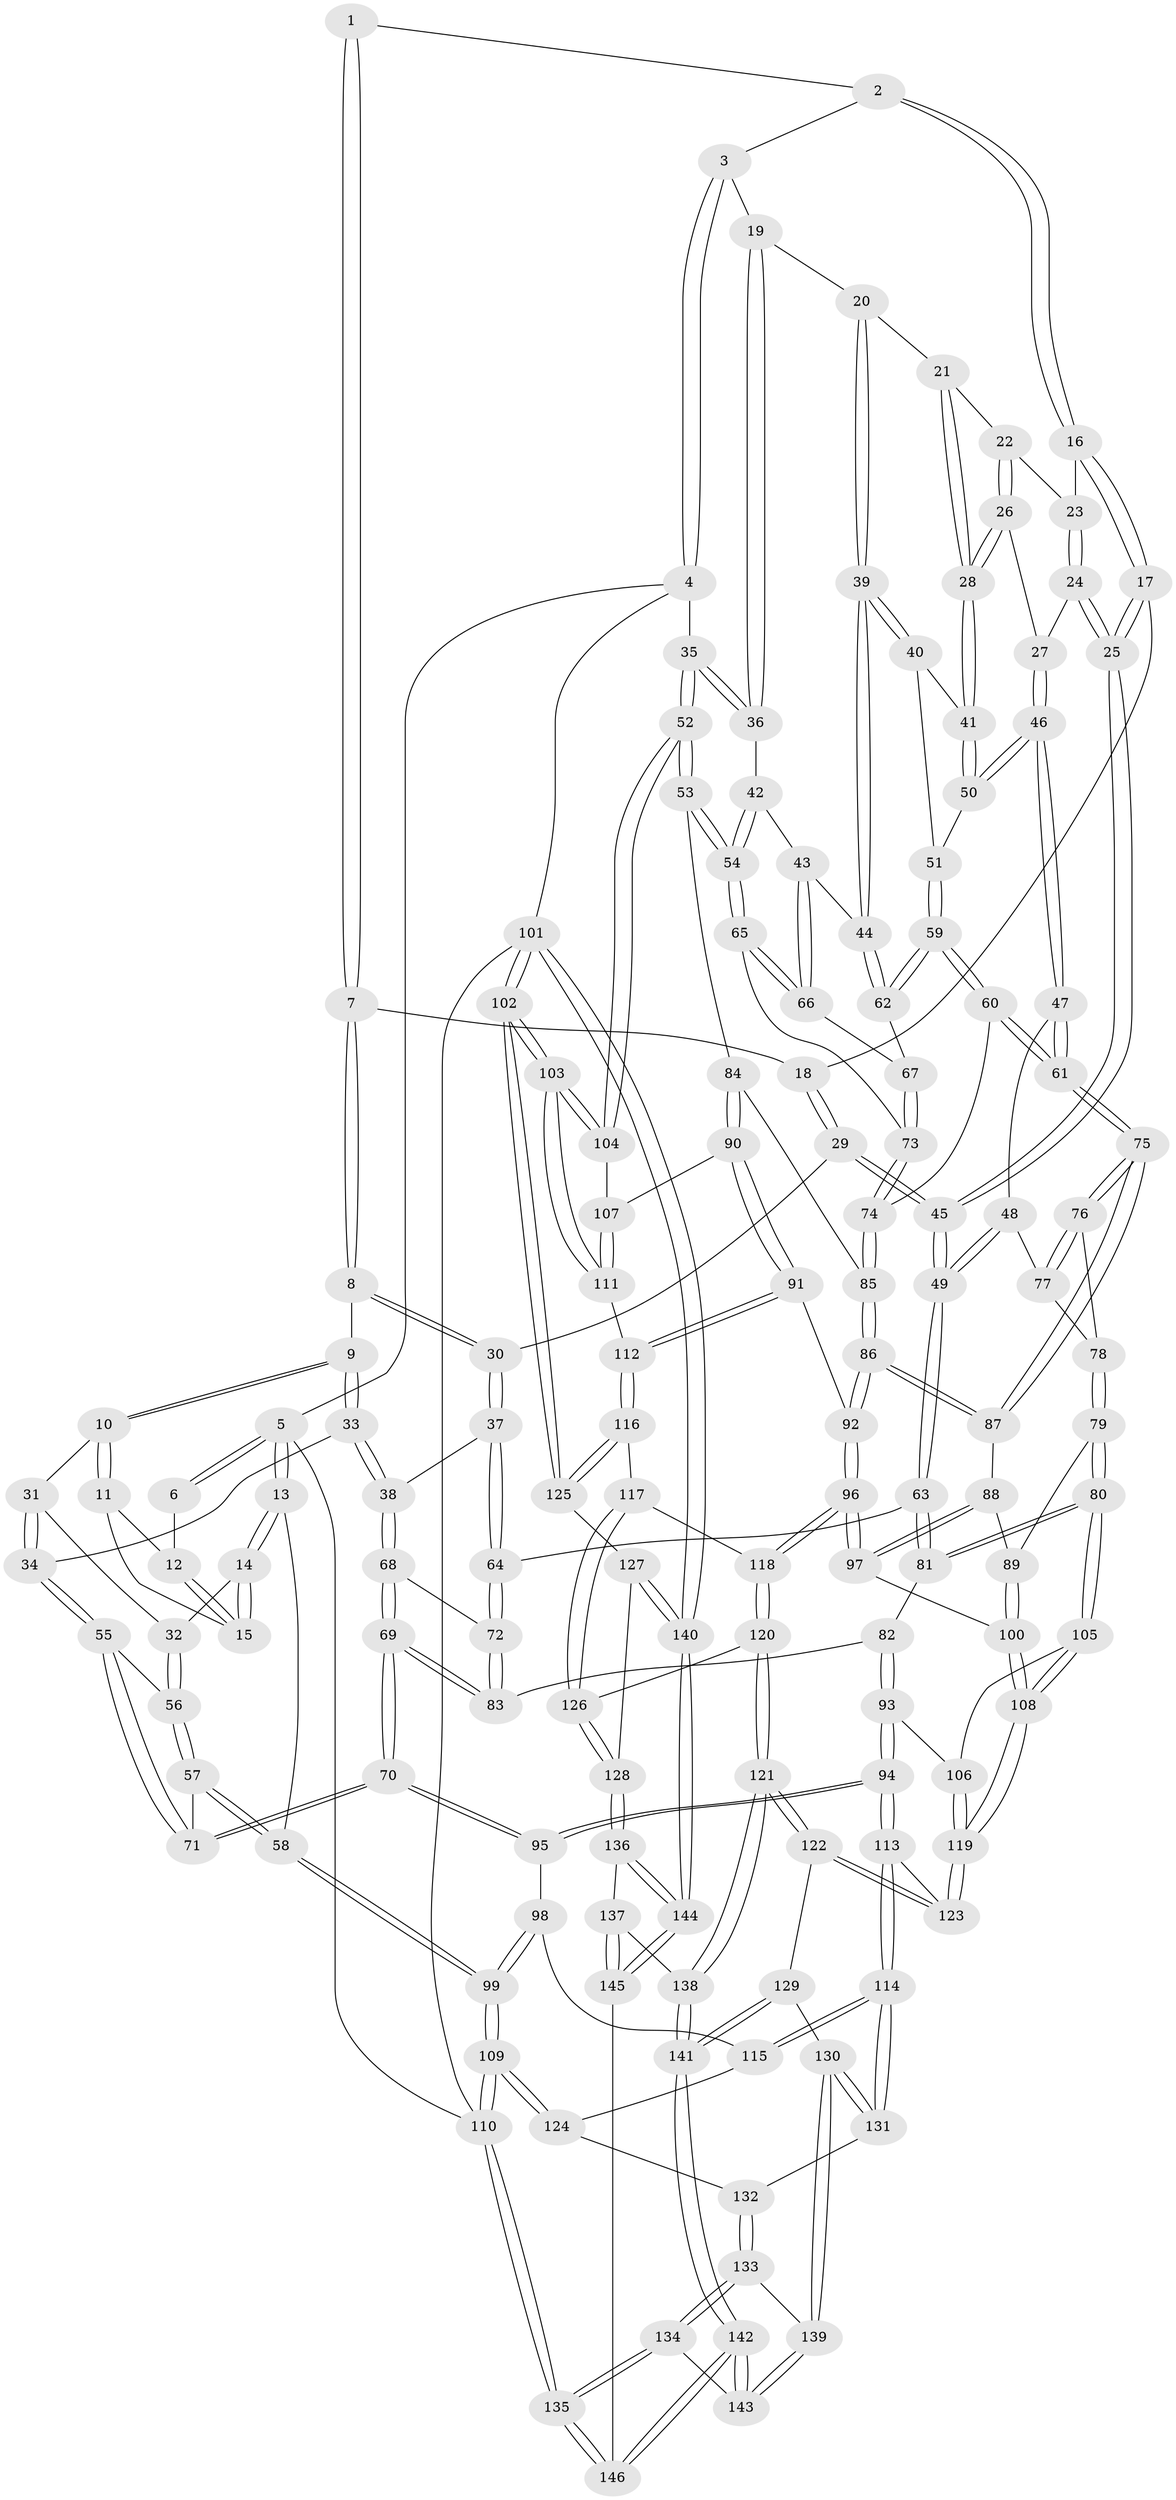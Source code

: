 // Generated by graph-tools (version 1.1) at 2025/27/03/09/25 03:27:03]
// undirected, 146 vertices, 362 edges
graph export_dot {
graph [start="1"]
  node [color=gray90,style=filled];
  1 [pos="+0.2981351817146263+0"];
  2 [pos="+0.6241931766120765+0"];
  3 [pos="+1+0"];
  4 [pos="+1+0"];
  5 [pos="+0+0"];
  6 [pos="+0.1487351365972686+0"];
  7 [pos="+0.3253906514075556+0.04786595260214924"];
  8 [pos="+0.24174844202557297+0.09717505600007813"];
  9 [pos="+0.23110385472340733+0.09685909194884681"];
  10 [pos="+0.19023938582761613+0.07554993345322869"];
  11 [pos="+0.17488325606514146+0.042803260200720124"];
  12 [pos="+0.1400018823557488+0"];
  13 [pos="+0+0.14802063474562807"];
  14 [pos="+0+0.13051331666252725"];
  15 [pos="+0.045366429475088586+0.07166138537242087"];
  16 [pos="+0.623527618755727+0"];
  17 [pos="+0.5136130575432795+0.07220985644706397"];
  18 [pos="+0.3257980890723082+0.048145915038368375"];
  19 [pos="+0.862253114023839+0.0873985124141866"];
  20 [pos="+0.8322773134475447+0.09845426021005317"];
  21 [pos="+0.7746842708858165+0.056298478064495165"];
  22 [pos="+0.7373730896284082+0.028006546828717227"];
  23 [pos="+0.6342159829611342+0"];
  24 [pos="+0.6564890705189962+0.1359717778733414"];
  25 [pos="+0.5145165522060695+0.10360327383323198"];
  26 [pos="+0.6944812595425254+0.15657339616673902"];
  27 [pos="+0.6866821668960741+0.15888883431414444"];
  28 [pos="+0.7322032694646478+0.17552892291911462"];
  29 [pos="+0.36788452330092414+0.17327397331883534"];
  30 [pos="+0.30358263570940297+0.21228501949577136"];
  31 [pos="+0.13582240459715078+0.11808937587510716"];
  32 [pos="+0+0.1309029205080312"];
  33 [pos="+0.1764435107037522+0.23009747995628682"];
  34 [pos="+0.16376000152341985+0.2328120399668106"];
  35 [pos="+1+0.04461056709459408"];
  36 [pos="+0.9581175774461919+0.13060926231379638"];
  37 [pos="+0.296188719258476+0.22899461221015607"];
  38 [pos="+0.25797237516381694+0.2512596528045776"];
  39 [pos="+0.8087750199355732+0.19767448667648477"];
  40 [pos="+0.7641327962208552+0.18674129686875848"];
  41 [pos="+0.7337424548173347+0.176352637303014"];
  42 [pos="+0.9206023941557706+0.20120989013606716"];
  43 [pos="+0.8513849711009109+0.2290898994509145"];
  44 [pos="+0.8164249358779477+0.21603375048511592"];
  45 [pos="+0.4976355878836883+0.18953515717300903"];
  46 [pos="+0.6259168576662631+0.23746234642667643"];
  47 [pos="+0.6214363475740506+0.24015638000912892"];
  48 [pos="+0.5628159292155847+0.2532489860461532"];
  49 [pos="+0.5160229449460477+0.24624553022111645"];
  50 [pos="+0.6973095080885107+0.24513645387157054"];
  51 [pos="+0.7016761584959773+0.24692976614591045"];
  52 [pos="+1+0.38601193730987016"];
  53 [pos="+1+0.3722039173606424"];
  54 [pos="+1+0.3721054416123976"];
  55 [pos="+0.1564419111584985+0.23711719756380675"];
  56 [pos="+0.11607119451741582+0.23864892661126338"];
  57 [pos="+0.061344395979247505+0.31015954011676705"];
  58 [pos="+0+0.361824994514033"];
  59 [pos="+0.7661320544866849+0.28937129483821317"];
  60 [pos="+0.7497421864818365+0.3461404434651755"];
  61 [pos="+0.7424417673472369+0.3520153229668353"];
  62 [pos="+0.7820109368386824+0.2684387684122311"];
  63 [pos="+0.5054998768836372+0.2649883971043015"];
  64 [pos="+0.3736699327927957+0.30219244060014033"];
  65 [pos="+0.936118124424584+0.3196951667739261"];
  66 [pos="+0.8752079913480947+0.266121480668582"];
  67 [pos="+0.8481822622723256+0.3197136682832155"];
  68 [pos="+0.2574819365154075+0.2806566876976632"];
  69 [pos="+0.22499053368985206+0.43154912756310254"];
  70 [pos="+0.19485139824178643+0.45318679511245635"];
  71 [pos="+0.1771727316098313+0.419093110887792"];
  72 [pos="+0.34938563729500266+0.34967598871589084"];
  73 [pos="+0.8398206871247685+0.3633464353478917"];
  74 [pos="+0.8360190944520535+0.3669471100183952"];
  75 [pos="+0.728794825913611+0.3720704041399958"];
  76 [pos="+0.7268306697444618+0.3719173680396081"];
  77 [pos="+0.6223400588073089+0.3301105930826894"];
  78 [pos="+0.612027703863104+0.40447247337990566"];
  79 [pos="+0.5441682804513717+0.4731815083214328"];
  80 [pos="+0.518257840746212+0.478716056307807"];
  81 [pos="+0.49763574742451794+0.44905663128723233"];
  82 [pos="+0.3896601288269808+0.4326187092448528"];
  83 [pos="+0.33396404902109916+0.40471918900758863"];
  84 [pos="+0.8923639523942521+0.44046345926387165"];
  85 [pos="+0.8705428260492974+0.4369466576570806"];
  86 [pos="+0.7891069994049497+0.49073794573012913"];
  87 [pos="+0.7318844684404971+0.43918796468732724"];
  88 [pos="+0.7047061264328971+0.4560229077893885"];
  89 [pos="+0.6419146606445203+0.485766521386028"];
  90 [pos="+0.9055558201526147+0.5726410058637914"];
  91 [pos="+0.8638518451191001+0.590203881569173"];
  92 [pos="+0.7978126673929714+0.5807799595713112"];
  93 [pos="+0.31968959290869625+0.6013504729709139"];
  94 [pos="+0.3138634540497998+0.6046865077247907"];
  95 [pos="+0.18288529816785418+0.4804943880505731"];
  96 [pos="+0.7424902278303874+0.6266822141341422"];
  97 [pos="+0.7098991437207341+0.6123246680908"];
  98 [pos="+0.11684802771517164+0.5146551900440895"];
  99 [pos="+0+0.5343830947231629"];
  100 [pos="+0.7078555358730951+0.611601463950498"];
  101 [pos="+1+1"];
  102 [pos="+1+1"];
  103 [pos="+1+0.7324915299608413"];
  104 [pos="+1+0.47904240603673426"];
  105 [pos="+0.513253313575677+0.5097918750369951"];
  106 [pos="+0.32896477678570385+0.5985084303352352"];
  107 [pos="+0.9648237385652058+0.5723621814833819"];
  108 [pos="+0.5447606124692773+0.6206572553435723"];
  109 [pos="+0+0.7507961056618163"];
  110 [pos="+0+1"];
  111 [pos="+0.9520310332450914+0.7067641150150105"];
  112 [pos="+0.9068913483797983+0.72566306752147"];
  113 [pos="+0.3111715402032043+0.7206527125523172"];
  114 [pos="+0.3039932343425012+0.7374982013522592"];
  115 [pos="+0.15365399113439918+0.6812450258838958"];
  116 [pos="+0.8948528317843447+0.7436893295755612"];
  117 [pos="+0.8520854015771435+0.7509176212796844"];
  118 [pos="+0.7439308147084124+0.7018366328672825"];
  119 [pos="+0.5338502685024332+0.6544991472282559"];
  120 [pos="+0.686597913612006+0.7741195530462106"];
  121 [pos="+0.605986295662156+0.8463305560533835"];
  122 [pos="+0.5818203290455942+0.8269859667016747"];
  123 [pos="+0.5319164199220989+0.6655624413041672"];
  124 [pos="+0.055272859788914254+0.7611397267160892"];
  125 [pos="+0.9343678728450725+0.8141679961633557"];
  126 [pos="+0.8229468992852631+0.8266510905041305"];
  127 [pos="+0.8776629867265586+0.8654466422518637"];
  128 [pos="+0.8239935450570999+0.8681984228665224"];
  129 [pos="+0.4600210541853589+0.8290337231396491"];
  130 [pos="+0.30742305344168763+0.7605125690540181"];
  131 [pos="+0.30445348409432604+0.7514202269353908"];
  132 [pos="+0.11572169217291224+0.8023162301972973"];
  133 [pos="+0.15343261004605574+0.9010393337648531"];
  134 [pos="+0.10700872028917903+0.988383048888959"];
  135 [pos="+0+1"];
  136 [pos="+0.8173536483637635+0.87640156390152"];
  137 [pos="+0.6394029110410259+0.9276277980591146"];
  138 [pos="+0.6131891997279116+0.8720117507487946"];
  139 [pos="+0.28315841727880076+0.8526761250281932"];
  140 [pos="+1+1"];
  141 [pos="+0.36038634638073597+0.994046555520689"];
  142 [pos="+0.35386166909393285+1"];
  143 [pos="+0.31251911085616263+0.9314963109653639"];
  144 [pos="+1+1"];
  145 [pos="+0.6609557805225224+1"];
  146 [pos="+0.3542485147249799+1"];
  1 -- 2;
  1 -- 7;
  1 -- 7;
  2 -- 3;
  2 -- 16;
  2 -- 16;
  3 -- 4;
  3 -- 4;
  3 -- 19;
  4 -- 5;
  4 -- 35;
  4 -- 101;
  5 -- 6;
  5 -- 6;
  5 -- 13;
  5 -- 13;
  5 -- 110;
  6 -- 12;
  7 -- 8;
  7 -- 8;
  7 -- 18;
  8 -- 9;
  8 -- 30;
  8 -- 30;
  9 -- 10;
  9 -- 10;
  9 -- 33;
  9 -- 33;
  10 -- 11;
  10 -- 11;
  10 -- 31;
  11 -- 12;
  11 -- 15;
  12 -- 15;
  12 -- 15;
  13 -- 14;
  13 -- 14;
  13 -- 58;
  14 -- 15;
  14 -- 15;
  14 -- 32;
  16 -- 17;
  16 -- 17;
  16 -- 23;
  17 -- 18;
  17 -- 25;
  17 -- 25;
  18 -- 29;
  18 -- 29;
  19 -- 20;
  19 -- 36;
  19 -- 36;
  20 -- 21;
  20 -- 39;
  20 -- 39;
  21 -- 22;
  21 -- 28;
  21 -- 28;
  22 -- 23;
  22 -- 26;
  22 -- 26;
  23 -- 24;
  23 -- 24;
  24 -- 25;
  24 -- 25;
  24 -- 27;
  25 -- 45;
  25 -- 45;
  26 -- 27;
  26 -- 28;
  26 -- 28;
  27 -- 46;
  27 -- 46;
  28 -- 41;
  28 -- 41;
  29 -- 30;
  29 -- 45;
  29 -- 45;
  30 -- 37;
  30 -- 37;
  31 -- 32;
  31 -- 34;
  31 -- 34;
  32 -- 56;
  32 -- 56;
  33 -- 34;
  33 -- 38;
  33 -- 38;
  34 -- 55;
  34 -- 55;
  35 -- 36;
  35 -- 36;
  35 -- 52;
  35 -- 52;
  36 -- 42;
  37 -- 38;
  37 -- 64;
  37 -- 64;
  38 -- 68;
  38 -- 68;
  39 -- 40;
  39 -- 40;
  39 -- 44;
  39 -- 44;
  40 -- 41;
  40 -- 51;
  41 -- 50;
  41 -- 50;
  42 -- 43;
  42 -- 54;
  42 -- 54;
  43 -- 44;
  43 -- 66;
  43 -- 66;
  44 -- 62;
  44 -- 62;
  45 -- 49;
  45 -- 49;
  46 -- 47;
  46 -- 47;
  46 -- 50;
  46 -- 50;
  47 -- 48;
  47 -- 61;
  47 -- 61;
  48 -- 49;
  48 -- 49;
  48 -- 77;
  49 -- 63;
  49 -- 63;
  50 -- 51;
  51 -- 59;
  51 -- 59;
  52 -- 53;
  52 -- 53;
  52 -- 104;
  52 -- 104;
  53 -- 54;
  53 -- 54;
  53 -- 84;
  54 -- 65;
  54 -- 65;
  55 -- 56;
  55 -- 71;
  55 -- 71;
  56 -- 57;
  56 -- 57;
  57 -- 58;
  57 -- 58;
  57 -- 71;
  58 -- 99;
  58 -- 99;
  59 -- 60;
  59 -- 60;
  59 -- 62;
  59 -- 62;
  60 -- 61;
  60 -- 61;
  60 -- 74;
  61 -- 75;
  61 -- 75;
  62 -- 67;
  63 -- 64;
  63 -- 81;
  63 -- 81;
  64 -- 72;
  64 -- 72;
  65 -- 66;
  65 -- 66;
  65 -- 73;
  66 -- 67;
  67 -- 73;
  67 -- 73;
  68 -- 69;
  68 -- 69;
  68 -- 72;
  69 -- 70;
  69 -- 70;
  69 -- 83;
  69 -- 83;
  70 -- 71;
  70 -- 71;
  70 -- 95;
  70 -- 95;
  72 -- 83;
  72 -- 83;
  73 -- 74;
  73 -- 74;
  74 -- 85;
  74 -- 85;
  75 -- 76;
  75 -- 76;
  75 -- 87;
  75 -- 87;
  76 -- 77;
  76 -- 77;
  76 -- 78;
  77 -- 78;
  78 -- 79;
  78 -- 79;
  79 -- 80;
  79 -- 80;
  79 -- 89;
  80 -- 81;
  80 -- 81;
  80 -- 105;
  80 -- 105;
  81 -- 82;
  82 -- 83;
  82 -- 93;
  82 -- 93;
  84 -- 85;
  84 -- 90;
  84 -- 90;
  85 -- 86;
  85 -- 86;
  86 -- 87;
  86 -- 87;
  86 -- 92;
  86 -- 92;
  87 -- 88;
  88 -- 89;
  88 -- 97;
  88 -- 97;
  89 -- 100;
  89 -- 100;
  90 -- 91;
  90 -- 91;
  90 -- 107;
  91 -- 92;
  91 -- 112;
  91 -- 112;
  92 -- 96;
  92 -- 96;
  93 -- 94;
  93 -- 94;
  93 -- 106;
  94 -- 95;
  94 -- 95;
  94 -- 113;
  94 -- 113;
  95 -- 98;
  96 -- 97;
  96 -- 97;
  96 -- 118;
  96 -- 118;
  97 -- 100;
  98 -- 99;
  98 -- 99;
  98 -- 115;
  99 -- 109;
  99 -- 109;
  100 -- 108;
  100 -- 108;
  101 -- 102;
  101 -- 102;
  101 -- 140;
  101 -- 140;
  101 -- 110;
  102 -- 103;
  102 -- 103;
  102 -- 125;
  102 -- 125;
  103 -- 104;
  103 -- 104;
  103 -- 111;
  103 -- 111;
  104 -- 107;
  105 -- 106;
  105 -- 108;
  105 -- 108;
  106 -- 119;
  106 -- 119;
  107 -- 111;
  107 -- 111;
  108 -- 119;
  108 -- 119;
  109 -- 110;
  109 -- 110;
  109 -- 124;
  109 -- 124;
  110 -- 135;
  110 -- 135;
  111 -- 112;
  112 -- 116;
  112 -- 116;
  113 -- 114;
  113 -- 114;
  113 -- 123;
  114 -- 115;
  114 -- 115;
  114 -- 131;
  114 -- 131;
  115 -- 124;
  116 -- 117;
  116 -- 125;
  116 -- 125;
  117 -- 118;
  117 -- 126;
  117 -- 126;
  118 -- 120;
  118 -- 120;
  119 -- 123;
  119 -- 123;
  120 -- 121;
  120 -- 121;
  120 -- 126;
  121 -- 122;
  121 -- 122;
  121 -- 138;
  121 -- 138;
  122 -- 123;
  122 -- 123;
  122 -- 129;
  124 -- 132;
  125 -- 127;
  126 -- 128;
  126 -- 128;
  127 -- 128;
  127 -- 140;
  127 -- 140;
  128 -- 136;
  128 -- 136;
  129 -- 130;
  129 -- 141;
  129 -- 141;
  130 -- 131;
  130 -- 131;
  130 -- 139;
  130 -- 139;
  131 -- 132;
  132 -- 133;
  132 -- 133;
  133 -- 134;
  133 -- 134;
  133 -- 139;
  134 -- 135;
  134 -- 135;
  134 -- 143;
  135 -- 146;
  135 -- 146;
  136 -- 137;
  136 -- 144;
  136 -- 144;
  137 -- 138;
  137 -- 145;
  137 -- 145;
  138 -- 141;
  138 -- 141;
  139 -- 143;
  139 -- 143;
  140 -- 144;
  140 -- 144;
  141 -- 142;
  141 -- 142;
  142 -- 143;
  142 -- 143;
  142 -- 146;
  142 -- 146;
  144 -- 145;
  144 -- 145;
  145 -- 146;
}
